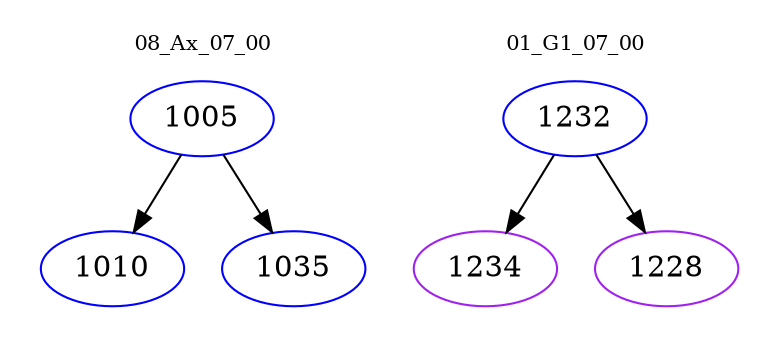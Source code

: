 digraph{
subgraph cluster_0 {
color = white
label = "08_Ax_07_00";
fontsize=10;
T0_1005 [label="1005", color="blue"]
T0_1005 -> T0_1010 [color="black"]
T0_1010 [label="1010", color="blue"]
T0_1005 -> T0_1035 [color="black"]
T0_1035 [label="1035", color="blue"]
}
subgraph cluster_1 {
color = white
label = "01_G1_07_00";
fontsize=10;
T1_1232 [label="1232", color="blue"]
T1_1232 -> T1_1234 [color="black"]
T1_1234 [label="1234", color="purple"]
T1_1232 -> T1_1228 [color="black"]
T1_1228 [label="1228", color="purple"]
}
}
